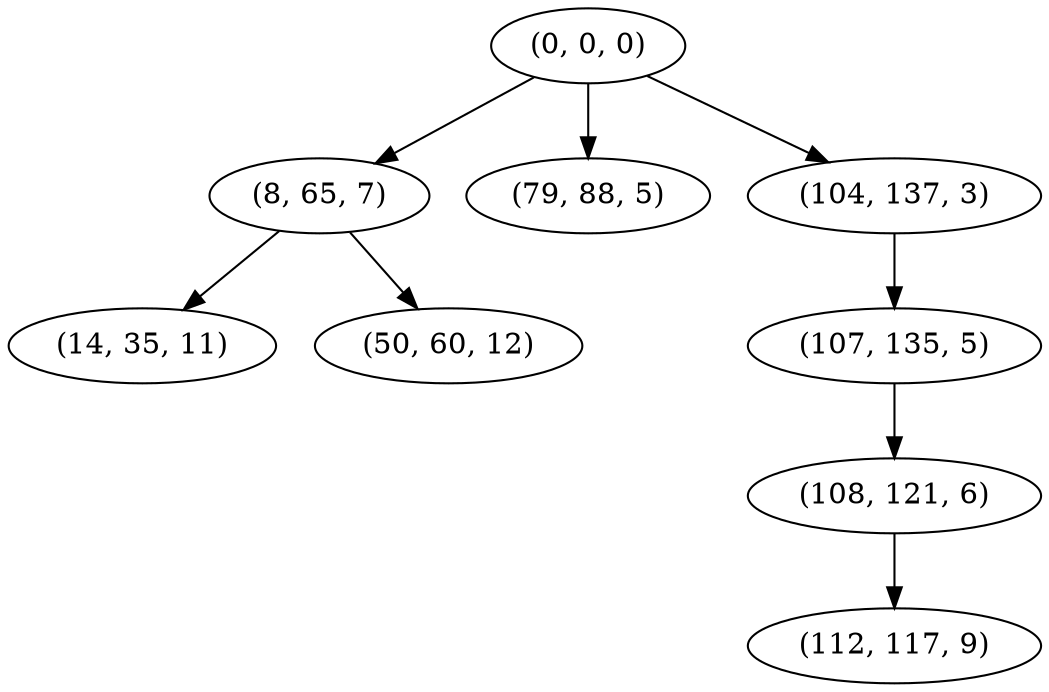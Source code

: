 digraph tree {
    "(0, 0, 0)";
    "(8, 65, 7)";
    "(14, 35, 11)";
    "(50, 60, 12)";
    "(79, 88, 5)";
    "(104, 137, 3)";
    "(107, 135, 5)";
    "(108, 121, 6)";
    "(112, 117, 9)";
    "(0, 0, 0)" -> "(8, 65, 7)";
    "(0, 0, 0)" -> "(79, 88, 5)";
    "(0, 0, 0)" -> "(104, 137, 3)";
    "(8, 65, 7)" -> "(14, 35, 11)";
    "(8, 65, 7)" -> "(50, 60, 12)";
    "(104, 137, 3)" -> "(107, 135, 5)";
    "(107, 135, 5)" -> "(108, 121, 6)";
    "(108, 121, 6)" -> "(112, 117, 9)";
}
